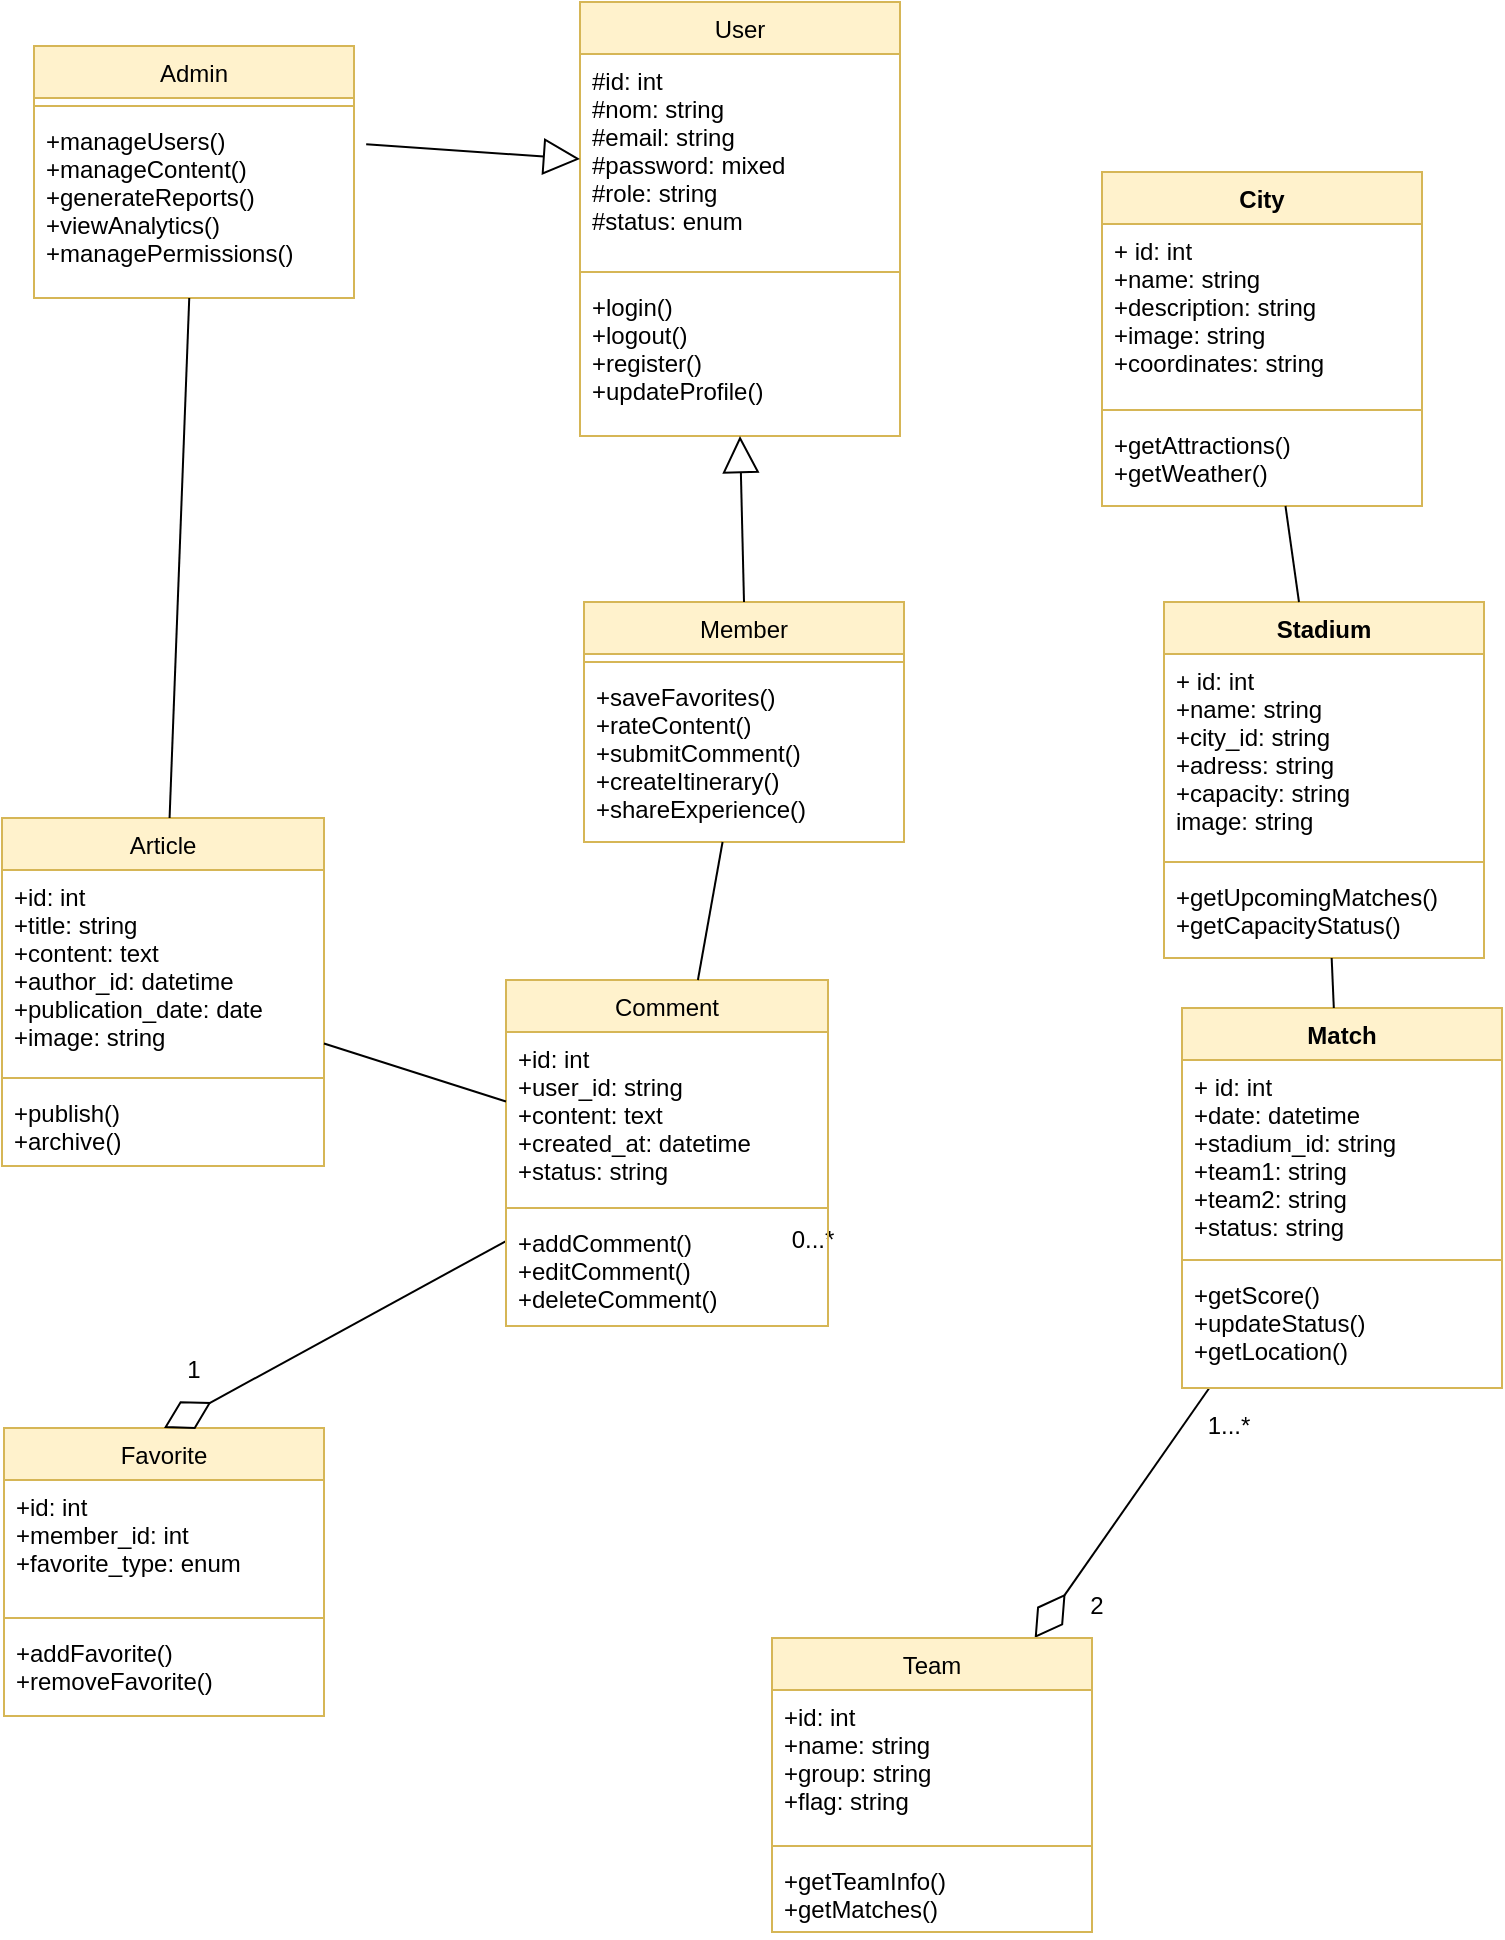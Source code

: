 <mxfile>
    <diagram id="VtRV-fOh-d225GwUcRwI" name="Page-1">
        <mxGraphModel dx="1212" dy="832" grid="0" gridSize="10" guides="1" tooltips="1" connect="1" arrows="1" fold="1" page="1" pageScale="1" pageWidth="850" pageHeight="1100" math="0" shadow="0">
            <root>
                <mxCell id="0"/>
                <mxCell id="1" parent="0"/>
                <mxCell id="2" value="User" style="swimlane;fontStyle=0;align=center;verticalAlign=top;childLayout=stackLayout;horizontal=1;startSize=26;horizontalStack=0;resizeParent=1;resizeParentMax=0;resizeLast=0;collapsible=1;marginBottom=0;fillColor=#fff2cc;strokeColor=#d6b656;" parent="1" vertex="1">
                    <mxGeometry x="333" y="20" width="160" height="217" as="geometry">
                        <mxRectangle x="281" y="44" width="75" height="26" as="alternateBounds"/>
                    </mxGeometry>
                </mxCell>
                <mxCell id="3" value="#id: int&#10;#nom: string&#10;#email: string&#10;#password: mixed&#10;#role: string&#10;#status: enum" style="text;strokeColor=none;fillColor=none;align=left;verticalAlign=top;spacingLeft=4;spacingRight=4;overflow=hidden;rotatable=0;points=[[0,0.5],[1,0.5]];portConstraint=eastwest;" parent="2" vertex="1">
                    <mxGeometry y="26" width="160" height="105" as="geometry"/>
                </mxCell>
                <mxCell id="4" value="" style="line;strokeWidth=1;fillColor=none;align=left;verticalAlign=middle;spacingTop=-1;spacingLeft=3;spacingRight=3;rotatable=0;labelPosition=right;points=[];portConstraint=eastwest;strokeColor=inherit;" parent="2" vertex="1">
                    <mxGeometry y="131" width="160" height="8" as="geometry"/>
                </mxCell>
                <mxCell id="5" value="+login()&#10;+logout()&#10;+register()&#10;+updateProfile()" style="text;strokeColor=none;fillColor=none;align=left;verticalAlign=top;spacingLeft=4;spacingRight=4;overflow=hidden;rotatable=0;points=[[0,0.5],[1,0.5]];portConstraint=eastwest;" parent="2" vertex="1">
                    <mxGeometry y="139" width="160" height="78" as="geometry"/>
                </mxCell>
                <mxCell id="10" value="Admin" style="swimlane;fontStyle=0;align=center;verticalAlign=top;childLayout=stackLayout;horizontal=1;startSize=26;horizontalStack=0;resizeParent=1;resizeParentMax=0;resizeLast=0;collapsible=1;marginBottom=0;fillColor=#fff2cc;strokeColor=#d6b656;" parent="1" vertex="1">
                    <mxGeometry x="60" y="42" width="160" height="126" as="geometry">
                        <mxRectangle x="95" y="109" width="69" height="26" as="alternateBounds"/>
                    </mxGeometry>
                </mxCell>
                <mxCell id="12" value="" style="line;strokeWidth=1;fillColor=none;align=left;verticalAlign=middle;spacingTop=-1;spacingLeft=3;spacingRight=3;rotatable=0;labelPosition=right;points=[];portConstraint=eastwest;strokeColor=inherit;" parent="10" vertex="1">
                    <mxGeometry y="26" width="160" height="8" as="geometry"/>
                </mxCell>
                <mxCell id="13" value="+manageUsers()&#10;+manageContent()&#10;+generateReports()&#10;+viewAnalytics()&#10;+managePermissions()" style="text;strokeColor=none;fillColor=none;align=left;verticalAlign=top;spacingLeft=4;spacingRight=4;overflow=hidden;rotatable=0;points=[[0,0.5],[1,0.5]];portConstraint=eastwest;" parent="10" vertex="1">
                    <mxGeometry y="34" width="160" height="92" as="geometry"/>
                </mxCell>
                <mxCell id="17" value="Member" style="swimlane;fontStyle=0;align=center;verticalAlign=top;childLayout=stackLayout;horizontal=1;startSize=26;horizontalStack=0;resizeParent=1;resizeParentMax=0;resizeLast=0;collapsible=1;marginBottom=0;fillColor=#fff2cc;strokeColor=#d6b656;" parent="1" vertex="1">
                    <mxGeometry x="335" y="320" width="160" height="120" as="geometry">
                        <mxRectangle x="370" y="326" width="75" height="26" as="alternateBounds"/>
                    </mxGeometry>
                </mxCell>
                <mxCell id="19" value="" style="line;strokeWidth=1;fillColor=none;align=left;verticalAlign=middle;spacingTop=-1;spacingLeft=3;spacingRight=3;rotatable=0;labelPosition=right;points=[];portConstraint=eastwest;strokeColor=inherit;" parent="17" vertex="1">
                    <mxGeometry y="26" width="160" height="8" as="geometry"/>
                </mxCell>
                <mxCell id="20" value="+saveFavorites()&#10;+rateContent()&#10;+submitComment()&#10;+createItinerary()&#10;+shareExperience()" style="text;strokeColor=none;fillColor=none;align=left;verticalAlign=top;spacingLeft=4;spacingRight=4;overflow=hidden;rotatable=0;points=[[0,0.5],[1,0.5]];portConstraint=eastwest;" parent="17" vertex="1">
                    <mxGeometry y="34" width="160" height="86" as="geometry"/>
                </mxCell>
                <mxCell id="21" value="City" style="swimlane;fontStyle=1;align=center;verticalAlign=top;childLayout=stackLayout;horizontal=1;startSize=26;horizontalStack=0;resizeParent=1;resizeParentMax=0;resizeLast=0;collapsible=1;marginBottom=0;fillColor=#fff2cc;strokeColor=#d6b656;" parent="1" vertex="1">
                    <mxGeometry x="594" y="105" width="160" height="167" as="geometry">
                        <mxRectangle x="576" y="142" width="80" height="26" as="alternateBounds"/>
                    </mxGeometry>
                </mxCell>
                <mxCell id="22" value="+ id: int&#10;+name: string&#10;+description: string&#10;+image: string&#10;+coordinates: string" style="text;strokeColor=none;fillColor=none;align=left;verticalAlign=top;spacingLeft=4;spacingRight=4;overflow=hidden;rotatable=0;points=[[0,0.5],[1,0.5]];portConstraint=eastwest;" parent="21" vertex="1">
                    <mxGeometry y="26" width="160" height="89" as="geometry"/>
                </mxCell>
                <mxCell id="23" value="" style="line;strokeWidth=1;fillColor=none;align=left;verticalAlign=middle;spacingTop=-1;spacingLeft=3;spacingRight=3;rotatable=0;labelPosition=right;points=[];portConstraint=eastwest;strokeColor=inherit;" parent="21" vertex="1">
                    <mxGeometry y="115" width="160" height="8" as="geometry"/>
                </mxCell>
                <mxCell id="24" value="+getAttractions()&#10;+getWeather()" style="text;strokeColor=none;fillColor=none;align=left;verticalAlign=top;spacingLeft=4;spacingRight=4;overflow=hidden;rotatable=0;points=[[0,0.5],[1,0.5]];portConstraint=eastwest;" parent="21" vertex="1">
                    <mxGeometry y="123" width="160" height="44" as="geometry"/>
                </mxCell>
                <mxCell id="45" value="Favorite" style="swimlane;fontStyle=0;align=center;verticalAlign=top;childLayout=stackLayout;horizontal=1;startSize=26;horizontalStack=0;resizeParent=1;resizeParentMax=0;resizeLast=0;collapsible=1;marginBottom=0;fillColor=#fff2cc;strokeColor=#d6b656;" parent="1" vertex="1">
                    <mxGeometry x="45" y="733" width="160" height="144" as="geometry">
                        <mxRectangle x="173" y="468" width="75" height="26" as="alternateBounds"/>
                    </mxGeometry>
                </mxCell>
                <mxCell id="46" value="+id: int&#10;+member_id: int&#10;+favorite_type: enum" style="text;strokeColor=none;fillColor=none;align=left;verticalAlign=top;spacingLeft=4;spacingRight=4;overflow=hidden;rotatable=0;points=[[0,0.5],[1,0.5]];portConstraint=eastwest;" parent="45" vertex="1">
                    <mxGeometry y="26" width="160" height="65" as="geometry"/>
                </mxCell>
                <mxCell id="47" value="" style="line;strokeWidth=1;fillColor=none;align=left;verticalAlign=middle;spacingTop=-1;spacingLeft=3;spacingRight=3;rotatable=0;labelPosition=right;points=[];portConstraint=eastwest;strokeColor=inherit;" parent="45" vertex="1">
                    <mxGeometry y="91" width="160" height="8" as="geometry"/>
                </mxCell>
                <mxCell id="48" value="+addFavorite()&#10;+removeFavorite()" style="text;strokeColor=none;fillColor=none;align=left;verticalAlign=top;spacingLeft=4;spacingRight=4;overflow=hidden;rotatable=0;points=[[0,0.5],[1,0.5]];portConstraint=eastwest;" parent="45" vertex="1">
                    <mxGeometry y="99" width="160" height="45" as="geometry"/>
                </mxCell>
                <mxCell id="50" value="" style="endArrow=block;endSize=16;endFill=0;html=1;exitX=1.038;exitY=0.165;exitDx=0;exitDy=0;entryX=0;entryY=0.5;entryDx=0;entryDy=0;exitPerimeter=0;" parent="1" source="13" target="3" edge="1">
                    <mxGeometry width="160" relative="1" as="geometry">
                        <mxPoint x="117" y="55" as="sourcePoint"/>
                        <mxPoint x="277" y="55" as="targetPoint"/>
                    </mxGeometry>
                </mxCell>
                <mxCell id="53" value="" style="endArrow=block;endSize=16;endFill=0;html=1;entryX=0.5;entryY=1;entryDx=0;entryDy=0;exitX=0.5;exitY=0;exitDx=0;exitDy=0;" parent="1" source="17" target="2" edge="1">
                    <mxGeometry width="160" relative="1" as="geometry">
                        <mxPoint x="137" y="75.0" as="sourcePoint"/>
                        <mxPoint x="297" y="75.0" as="targetPoint"/>
                    </mxGeometry>
                </mxCell>
                <mxCell id="64" value="" style="endArrow=diamondThin;endFill=0;endSize=24;html=1;entryX=0.5;entryY=0;entryDx=0;entryDy=0;" parent="1" source="90" target="45" edge="1">
                    <mxGeometry width="160" relative="1" as="geometry">
                        <mxPoint x="301.0" y="606" as="sourcePoint"/>
                        <mxPoint x="388" y="390" as="targetPoint"/>
                    </mxGeometry>
                </mxCell>
                <mxCell id="65" value="" style="endArrow=diamondThin;endFill=0;endSize=24;html=1;" parent="1" source="79" target="29" edge="1">
                    <mxGeometry width="160" relative="1" as="geometry">
                        <mxPoint x="461.0" y="606" as="sourcePoint"/>
                        <mxPoint x="350" y="413" as="targetPoint"/>
                    </mxGeometry>
                </mxCell>
                <mxCell id="66" value="1" style="text;html=1;strokeColor=none;fillColor=none;align=center;verticalAlign=middle;whiteSpace=wrap;rounded=0;" parent="1" vertex="1">
                    <mxGeometry x="110" y="689" width="60" height="30" as="geometry"/>
                </mxCell>
                <mxCell id="70" value="0...*" style="text;html=1;align=center;verticalAlign=middle;resizable=0;points=[];autosize=1;strokeColor=none;fillColor=none;" parent="1" vertex="1">
                    <mxGeometry x="429" y="626" width="39" height="26" as="geometry"/>
                </mxCell>
                <mxCell id="71" value="2" style="text;html=1;align=center;verticalAlign=middle;resizable=0;points=[];autosize=1;strokeColor=none;fillColor=none;" parent="1" vertex="1">
                    <mxGeometry x="578" y="809" width="25" height="26" as="geometry"/>
                </mxCell>
                <mxCell id="74" value="Stadium" style="swimlane;fontStyle=1;align=center;verticalAlign=top;childLayout=stackLayout;horizontal=1;startSize=26;horizontalStack=0;resizeParent=1;resizeParentMax=0;resizeLast=0;collapsible=1;marginBottom=0;fillColor=#fff2cc;strokeColor=#d6b656;" vertex="1" parent="1">
                    <mxGeometry x="625" y="320" width="160" height="178" as="geometry">
                        <mxRectangle x="576" y="142" width="80" height="26" as="alternateBounds"/>
                    </mxGeometry>
                </mxCell>
                <mxCell id="75" value="+ id: int&#10;+name: string&#10;+city_id: string&#10;+adress: string&#10;+capacity: string&#10;image: string" style="text;strokeColor=none;fillColor=none;align=left;verticalAlign=top;spacingLeft=4;spacingRight=4;overflow=hidden;rotatable=0;points=[[0,0.5],[1,0.5]];portConstraint=eastwest;" vertex="1" parent="74">
                    <mxGeometry y="26" width="160" height="100" as="geometry"/>
                </mxCell>
                <mxCell id="76" value="" style="line;strokeWidth=1;fillColor=none;align=left;verticalAlign=middle;spacingTop=-1;spacingLeft=3;spacingRight=3;rotatable=0;labelPosition=right;points=[];portConstraint=eastwest;strokeColor=inherit;" vertex="1" parent="74">
                    <mxGeometry y="126" width="160" height="8" as="geometry"/>
                </mxCell>
                <mxCell id="77" value="+getUpcomingMatches()&#10;+getCapacityStatus()" style="text;strokeColor=none;fillColor=none;align=left;verticalAlign=top;spacingLeft=4;spacingRight=4;overflow=hidden;rotatable=0;points=[[0,0.5],[1,0.5]];portConstraint=eastwest;" vertex="1" parent="74">
                    <mxGeometry y="134" width="160" height="44" as="geometry"/>
                </mxCell>
                <mxCell id="78" value="" style="endArrow=none;html=1;" edge="1" parent="1" source="74" target="21">
                    <mxGeometry width="50" height="50" relative="1" as="geometry">
                        <mxPoint x="471" y="497" as="sourcePoint"/>
                        <mxPoint x="604" y="282" as="targetPoint"/>
                    </mxGeometry>
                </mxCell>
                <mxCell id="79" value="Match" style="swimlane;fontStyle=1;align=center;verticalAlign=top;childLayout=stackLayout;horizontal=1;startSize=26;horizontalStack=0;resizeParent=1;resizeParentMax=0;resizeLast=0;collapsible=1;marginBottom=0;fillColor=#fff2cc;strokeColor=#d6b656;" vertex="1" parent="1">
                    <mxGeometry x="634" y="523" width="160" height="190" as="geometry">
                        <mxRectangle x="576" y="142" width="80" height="26" as="alternateBounds"/>
                    </mxGeometry>
                </mxCell>
                <mxCell id="80" value="+ id: int&#10;+date: datetime&#10;+stadium_id: string&#10;+team1: string&#10;+team2: string&#10;+status: string" style="text;strokeColor=none;fillColor=none;align=left;verticalAlign=top;spacingLeft=4;spacingRight=4;overflow=hidden;rotatable=0;points=[[0,0.5],[1,0.5]];portConstraint=eastwest;" vertex="1" parent="79">
                    <mxGeometry y="26" width="160" height="96" as="geometry"/>
                </mxCell>
                <mxCell id="81" value="" style="line;strokeWidth=1;fillColor=none;align=left;verticalAlign=middle;spacingTop=-1;spacingLeft=3;spacingRight=3;rotatable=0;labelPosition=right;points=[];portConstraint=eastwest;strokeColor=inherit;" vertex="1" parent="79">
                    <mxGeometry y="122" width="160" height="8" as="geometry"/>
                </mxCell>
                <mxCell id="82" value="+getScore()&#10;+updateStatus()&#10;+getLocation()" style="text;strokeColor=none;fillColor=none;align=left;verticalAlign=top;spacingLeft=4;spacingRight=4;overflow=hidden;rotatable=0;points=[[0,0.5],[1,0.5]];portConstraint=eastwest;" vertex="1" parent="79">
                    <mxGeometry y="130" width="160" height="60" as="geometry"/>
                </mxCell>
                <mxCell id="83" value="" style="endArrow=none;html=1;" edge="1" parent="1" source="79" target="74">
                    <mxGeometry width="50" height="50" relative="1" as="geometry">
                        <mxPoint x="471" y="497" as="sourcePoint"/>
                        <mxPoint x="604" y="282" as="targetPoint"/>
                    </mxGeometry>
                </mxCell>
                <mxCell id="29" value="Team" style="swimlane;fontStyle=0;align=center;verticalAlign=top;childLayout=stackLayout;horizontal=1;startSize=26;horizontalStack=0;resizeParent=1;resizeParentMax=0;resizeLast=0;collapsible=1;marginBottom=0;fillColor=#fff2cc;strokeColor=#d6b656;" parent="1" vertex="1">
                    <mxGeometry x="429" y="838" width="160" height="147" as="geometry">
                        <mxRectangle x="491" y="622" width="75" height="26" as="alternateBounds"/>
                    </mxGeometry>
                </mxCell>
                <mxCell id="30" value="+id: int&#10;+name: string&#10;+group: string&#10;+flag: string" style="text;strokeColor=none;fillColor=none;align=left;verticalAlign=top;spacingLeft=4;spacingRight=4;overflow=hidden;rotatable=0;points=[[0,0.5],[1,0.5]];portConstraint=eastwest;" parent="29" vertex="1">
                    <mxGeometry y="26" width="160" height="74" as="geometry"/>
                </mxCell>
                <mxCell id="31" value="" style="line;strokeWidth=1;fillColor=none;align=left;verticalAlign=middle;spacingTop=-1;spacingLeft=3;spacingRight=3;rotatable=0;labelPosition=right;points=[];portConstraint=eastwest;strokeColor=inherit;" parent="29" vertex="1">
                    <mxGeometry y="100" width="160" height="8" as="geometry"/>
                </mxCell>
                <mxCell id="32" value="+getTeamInfo()&#10;+getMatches()&#10;" style="text;strokeColor=none;fillColor=none;align=left;verticalAlign=top;spacingLeft=4;spacingRight=4;overflow=hidden;rotatable=0;points=[[0,0.5],[1,0.5]];portConstraint=eastwest;" parent="29" vertex="1">
                    <mxGeometry y="108" width="160" height="39" as="geometry"/>
                </mxCell>
                <mxCell id="90" value="Comment" style="swimlane;fontStyle=0;align=center;verticalAlign=top;childLayout=stackLayout;horizontal=1;startSize=26;horizontalStack=0;resizeParent=1;resizeParentMax=0;resizeLast=0;collapsible=1;marginBottom=0;fillColor=#fff2cc;strokeColor=#d6b656;" vertex="1" parent="1">
                    <mxGeometry x="296" y="509" width="161" height="173" as="geometry">
                        <mxRectangle x="491" y="622" width="75" height="26" as="alternateBounds"/>
                    </mxGeometry>
                </mxCell>
                <mxCell id="91" value="+id: int&#10;+user_id: string&#10;+content: text&#10;+created_at: datetime&#10;+status: string" style="text;strokeColor=none;fillColor=none;align=left;verticalAlign=top;spacingLeft=4;spacingRight=4;overflow=hidden;rotatable=0;points=[[0,0.5],[1,0.5]];portConstraint=eastwest;" vertex="1" parent="90">
                    <mxGeometry y="26" width="161" height="84" as="geometry"/>
                </mxCell>
                <mxCell id="92" value="" style="line;strokeWidth=1;fillColor=none;align=left;verticalAlign=middle;spacingTop=-1;spacingLeft=3;spacingRight=3;rotatable=0;labelPosition=right;points=[];portConstraint=eastwest;strokeColor=inherit;" vertex="1" parent="90">
                    <mxGeometry y="110" width="161" height="8" as="geometry"/>
                </mxCell>
                <mxCell id="93" value="+addComment()&#10;+editComment()&#10;+deleteComment()" style="text;strokeColor=none;fillColor=none;align=left;verticalAlign=top;spacingLeft=4;spacingRight=4;overflow=hidden;rotatable=0;points=[[0,0.5],[1,0.5]];portConstraint=eastwest;" vertex="1" parent="90">
                    <mxGeometry y="118" width="161" height="55" as="geometry"/>
                </mxCell>
                <mxCell id="95" value="Article" style="swimlane;fontStyle=0;align=center;verticalAlign=top;childLayout=stackLayout;horizontal=1;startSize=26;horizontalStack=0;resizeParent=1;resizeParentMax=0;resizeLast=0;collapsible=1;marginBottom=0;fillColor=#fff2cc;strokeColor=#d6b656;" vertex="1" parent="1">
                    <mxGeometry x="44" y="428" width="161" height="174" as="geometry">
                        <mxRectangle x="491" y="622" width="75" height="26" as="alternateBounds"/>
                    </mxGeometry>
                </mxCell>
                <mxCell id="96" value="+id: int&#10;+title: string&#10;+content: text&#10;+author_id: datetime&#10;+publication_date: date&#10;+image: string" style="text;strokeColor=none;fillColor=none;align=left;verticalAlign=top;spacingLeft=4;spacingRight=4;overflow=hidden;rotatable=0;points=[[0,0.5],[1,0.5]];portConstraint=eastwest;" vertex="1" parent="95">
                    <mxGeometry y="26" width="161" height="100" as="geometry"/>
                </mxCell>
                <mxCell id="97" value="" style="line;strokeWidth=1;fillColor=none;align=left;verticalAlign=middle;spacingTop=-1;spacingLeft=3;spacingRight=3;rotatable=0;labelPosition=right;points=[];portConstraint=eastwest;strokeColor=inherit;" vertex="1" parent="95">
                    <mxGeometry y="126" width="161" height="8" as="geometry"/>
                </mxCell>
                <mxCell id="98" value="+publish()&#10;+archive()" style="text;strokeColor=none;fillColor=none;align=left;verticalAlign=top;spacingLeft=4;spacingRight=4;overflow=hidden;rotatable=0;points=[[0,0.5],[1,0.5]];portConstraint=eastwest;" vertex="1" parent="95">
                    <mxGeometry y="134" width="161" height="40" as="geometry"/>
                </mxCell>
                <mxCell id="99" value="" style="endArrow=none;html=1;" edge="1" parent="1" source="95" target="10">
                    <mxGeometry width="50" height="50" relative="1" as="geometry">
                        <mxPoint x="87" y="433" as="sourcePoint"/>
                        <mxPoint x="220" y="218" as="targetPoint"/>
                    </mxGeometry>
                </mxCell>
                <mxCell id="101" value="" style="endArrow=none;html=1;" edge="1" parent="1" source="90" target="95">
                    <mxGeometry width="50" height="50" relative="1" as="geometry">
                        <mxPoint x="227.999" y="582" as="sourcePoint"/>
                        <mxPoint x="237.828" y="322" as="targetPoint"/>
                    </mxGeometry>
                </mxCell>
                <mxCell id="102" value="" style="endArrow=none;html=1;" edge="1" parent="1" source="90" target="17">
                    <mxGeometry width="50" height="50" relative="1" as="geometry">
                        <mxPoint x="471" y="497" as="sourcePoint"/>
                        <mxPoint x="604" y="282" as="targetPoint"/>
                    </mxGeometry>
                </mxCell>
                <mxCell id="108" value="1...*" style="text;html=1;align=center;verticalAlign=middle;resizable=0;points=[];autosize=1;strokeColor=none;fillColor=none;" vertex="1" parent="1">
                    <mxGeometry x="637" y="719" width="39" height="26" as="geometry"/>
                </mxCell>
            </root>
        </mxGraphModel>
    </diagram>
</mxfile>